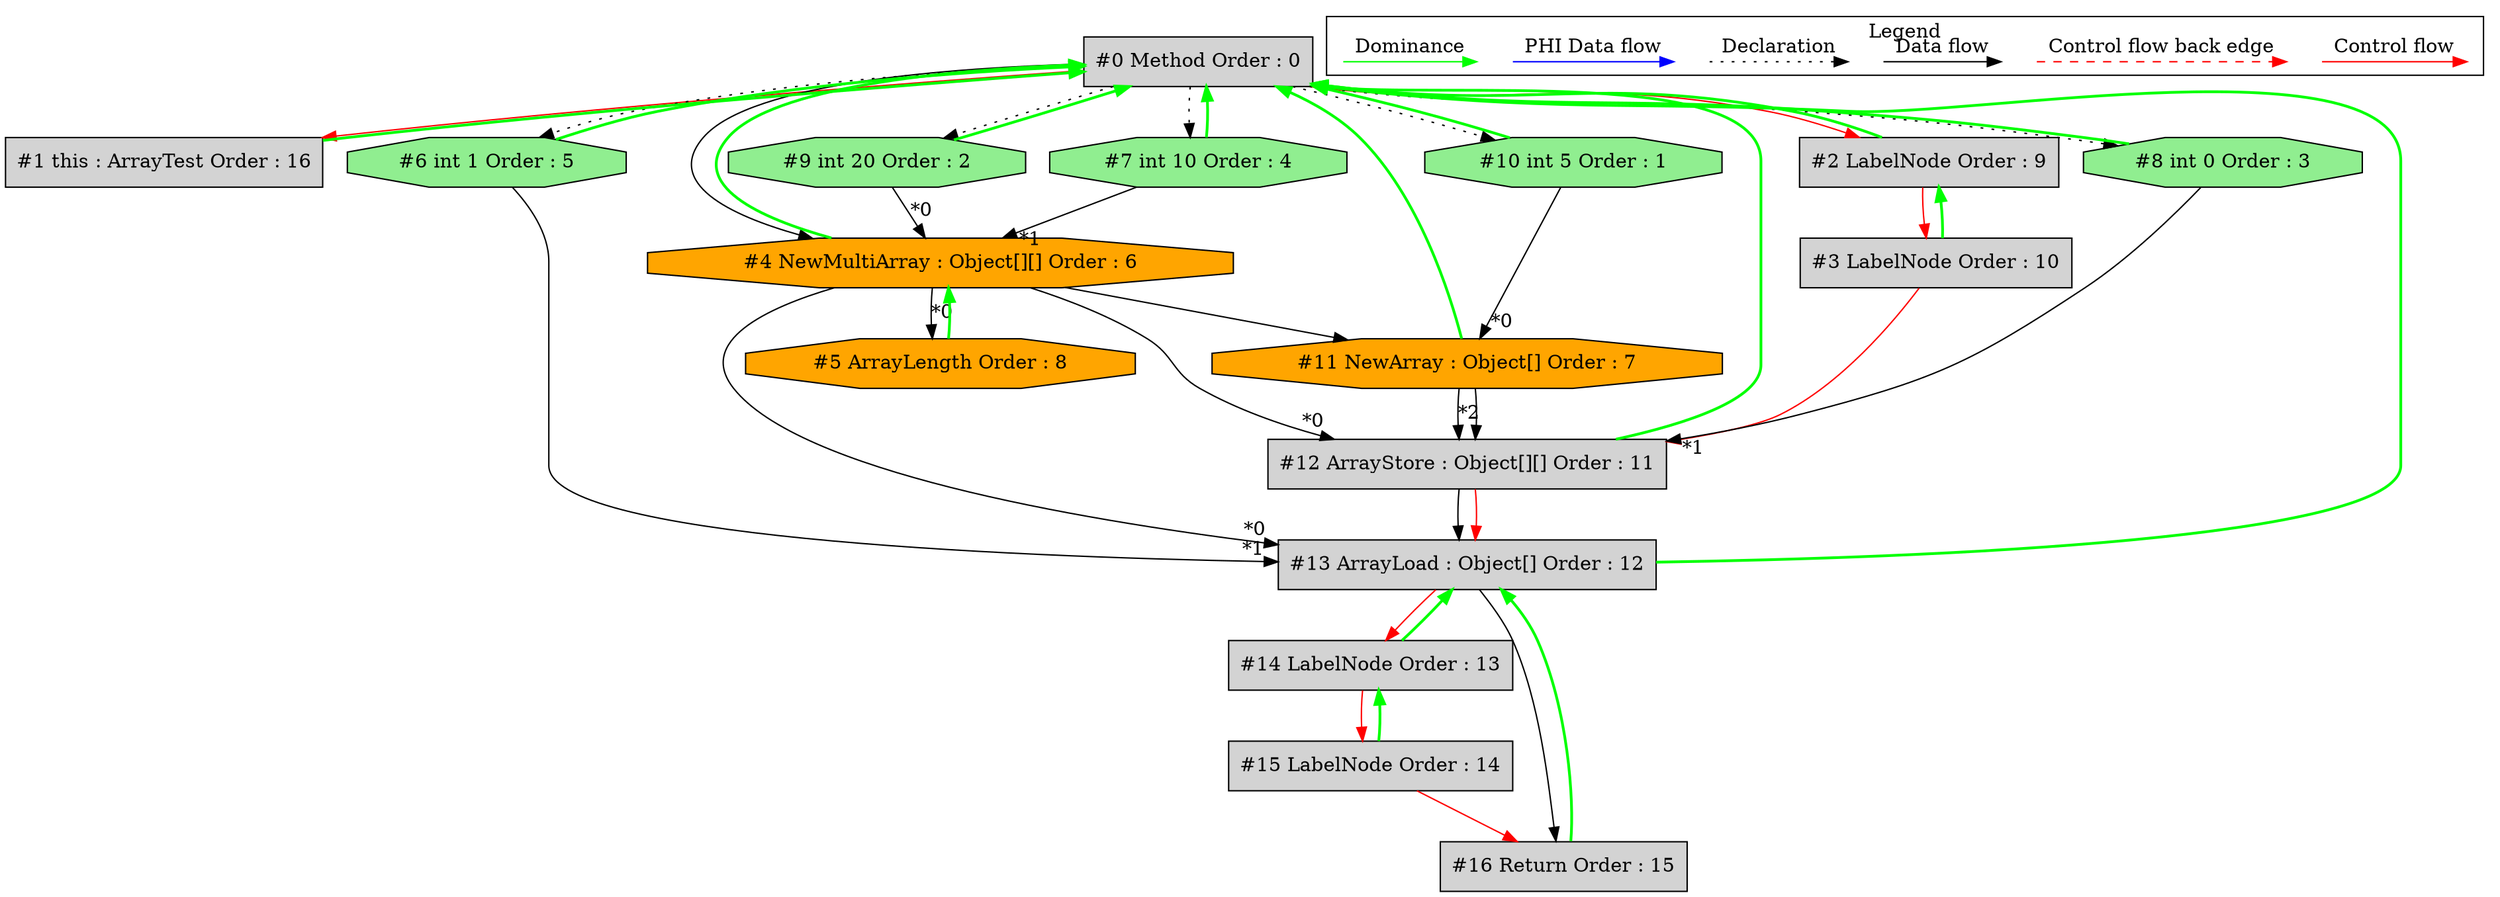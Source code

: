 digraph debugoutput {
 node0[label="#0 Method Order : 0",shape=box, fillcolor=lightgrey, style=filled];
 node1[label="#1 this : ArrayTest Order : 16",shape=box, fillcolor=lightgrey, style=filled];
 node1 -> node0[dir="forward" color="green" penwidth="2"];
 node0 -> node1[labeldistance=2, color=red, fontcolor=red];
 node2[label="#2 LabelNode Order : 9",shape=box, fillcolor=lightgrey, style=filled];
 node2 -> node0[dir="forward" color="green" penwidth="2"];
 node0 -> node2[labeldistance=2, color=red, fontcolor=red];
 node3[label="#3 LabelNode Order : 10",shape=box, fillcolor=lightgrey, style=filled];
 node3 -> node2[dir="forward" color="green" penwidth="2"];
 node2 -> node3[labeldistance=2, color=red, fontcolor=red];
 node4[label="#4 NewMultiArray : Object[][] Order : 6",shape=octagon, fillcolor=orange, style=filled];
 node4 -> node0[dir="forward" color="green" penwidth="2"];
 node9 -> node4[headlabel="*0", labeldistance=2];
 node7 -> node4[headlabel="*1", labeldistance=2];
 node0 -> node4;
 node5[label="#5 ArrayLength Order : 8",shape=octagon, fillcolor=orange, style=filled];
 node5 -> node4[dir="forward" color="green" penwidth="2"];
 node4 -> node5[headlabel="*0", labeldistance=2];
 node6[label="#6 int 1 Order : 5",shape=octagon, fillcolor=lightgreen, style=filled];
 node6 -> node0[dir="forward" color="green" penwidth="2"];
 node0 -> node6[style=dotted];
 node7[label="#7 int 10 Order : 4",shape=octagon, fillcolor=lightgreen, style=filled];
 node7 -> node0[dir="forward" color="green" penwidth="2"];
 node0 -> node7[style=dotted];
 node8[label="#8 int 0 Order : 3",shape=octagon, fillcolor=lightgreen, style=filled];
 node8 -> node0[dir="forward" color="green" penwidth="2"];
 node0 -> node8[style=dotted];
 node9[label="#9 int 20 Order : 2",shape=octagon, fillcolor=lightgreen, style=filled];
 node9 -> node0[dir="forward" color="green" penwidth="2"];
 node0 -> node9[style=dotted];
 node10[label="#10 int 5 Order : 1",shape=octagon, fillcolor=lightgreen, style=filled];
 node10 -> node0[dir="forward" color="green" penwidth="2"];
 node0 -> node10[style=dotted];
 node11[label="#11 NewArray : Object[] Order : 7",shape=octagon, fillcolor=orange, style=filled];
 node11 -> node0[dir="forward" color="green" penwidth="2"];
 node10 -> node11[headlabel="*0", labeldistance=2];
 node4 -> node11;
 node12[label="#12 ArrayStore : Object[][] Order : 11",shape=box, fillcolor=lightgrey, style=filled];
 node12 -> node0[dir="forward" color="green" penwidth="2"];
 node4 -> node12[headlabel="*0", labeldistance=2];
 node8 -> node12[headlabel="*1", labeldistance=2];
 node11 -> node12[headlabel="*2", labeldistance=2];
 node11 -> node12;
 node3 -> node12[labeldistance=2, color=red, fontcolor=red];
 node13[label="#13 ArrayLoad : Object[] Order : 12",shape=box, fillcolor=lightgrey, style=filled];
 node13 -> node0[dir="forward" color="green" penwidth="2"];
 node4 -> node13[headlabel="*0", labeldistance=2];
 node6 -> node13[headlabel="*1", labeldistance=2];
 node12 -> node13;
 node12 -> node13[labeldistance=2, color=red, fontcolor=red];
 node14[label="#14 LabelNode Order : 13",shape=box, fillcolor=lightgrey, style=filled];
 node14 -> node13[dir="forward" color="green" penwidth="2"];
 node13 -> node14[labeldistance=2, color=red, fontcolor=red];
 node15[label="#15 LabelNode Order : 14",shape=box, fillcolor=lightgrey, style=filled];
 node15 -> node14[dir="forward" color="green" penwidth="2"];
 node14 -> node15[labeldistance=2, color=red, fontcolor=red];
 node16[label="#16 Return Order : 15",shape=box, fillcolor=lightgrey, style=filled];
 node16 -> node13[dir="forward" color="green" penwidth="2"];
 node15 -> node16[labeldistance=2, color=red, fontcolor=red];
 node13 -> node16;
 subgraph cluster_000 {
  label = "Legend";
  node [shape=point]
  {
   rank=same;
   c0 [style = invis];
   c1 [style = invis];
   c2 [style = invis];
   c3 [style = invis];
   d0 [style = invis];
   d1 [style = invis];
   d2 [style = invis];
   d3 [style = invis];
   d4 [style = invis];
   d5 [style = invis];
   d6 [style = invis];
   d7 [style = invis];
  }
  c0 -> c1 [label="Control flow", style=solid, color=red]
  c2 -> c3 [label="Control flow back edge", style=dashed, color=red]
  d0 -> d1 [label="Data flow"]
  d2 -> d3 [label="Declaration", style=dotted]
  d4 -> d5 [label="PHI Data flow", color=blue]
  d6 -> d7 [label="Dominance", color=green]
 }

}
